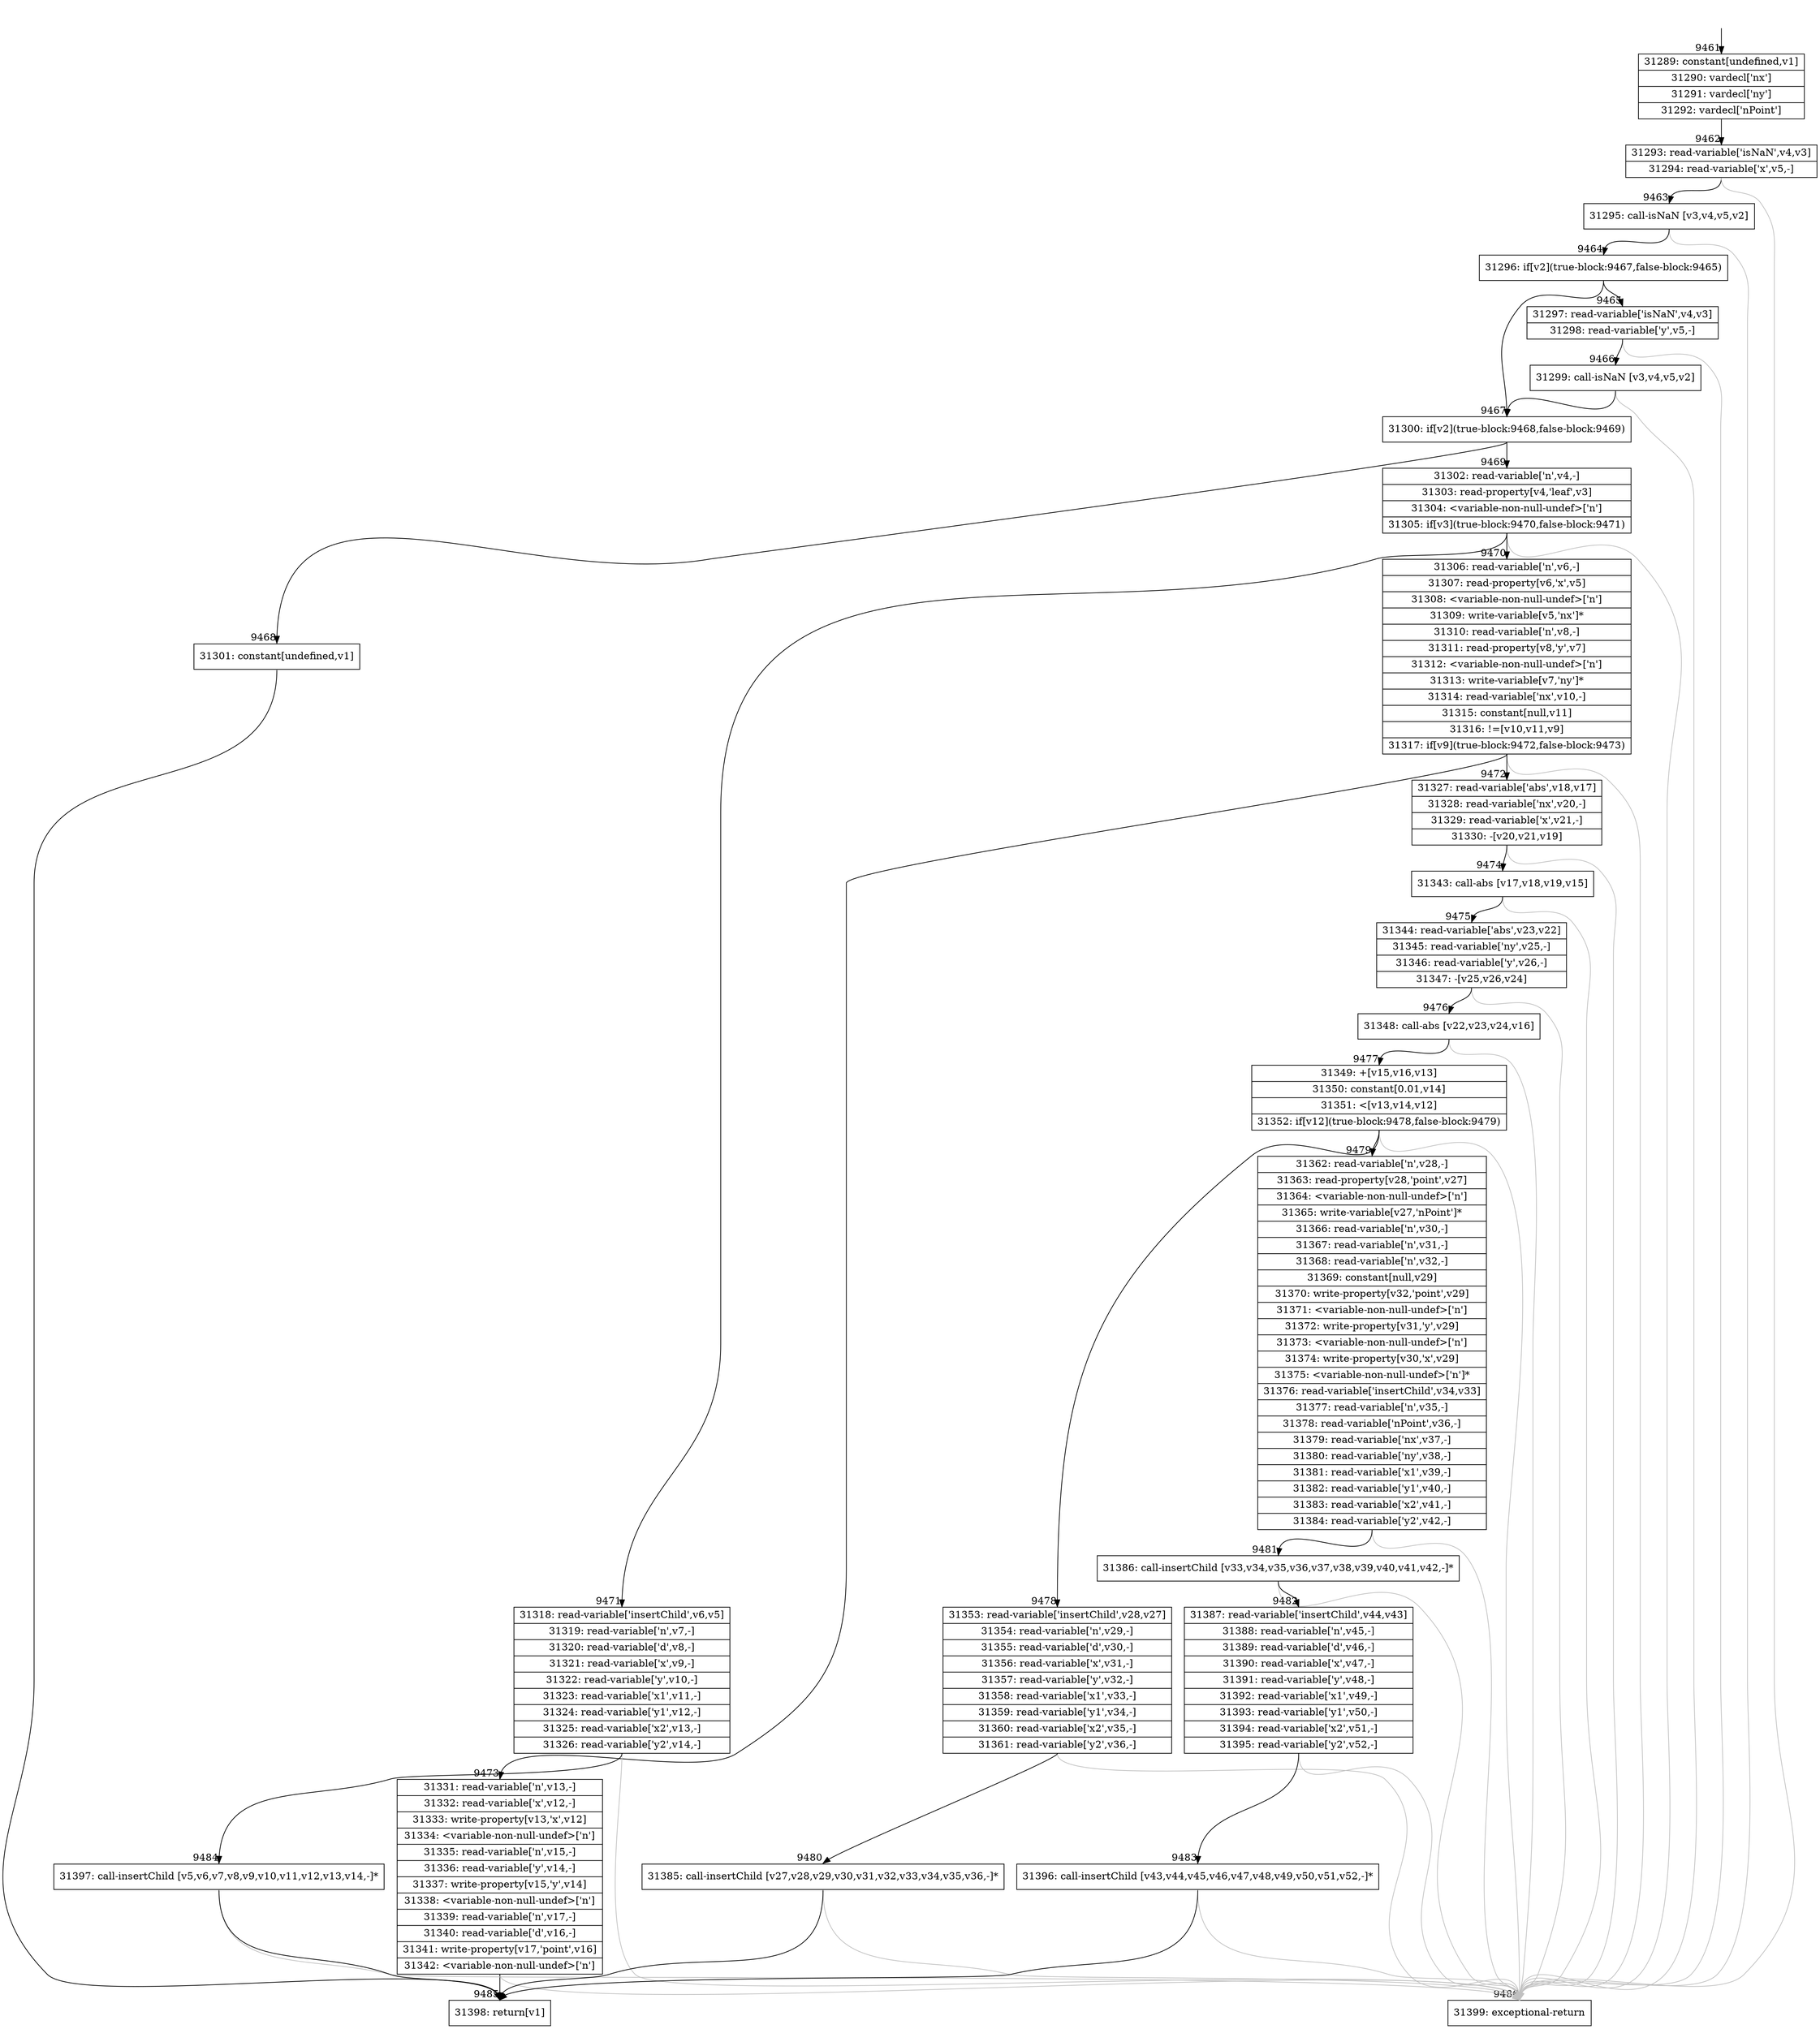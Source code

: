 digraph {
rankdir="TD"
BB_entry872[shape=none,label=""];
BB_entry872 -> BB9461 [tailport=s, headport=n, headlabel="    9461"]
BB9461 [shape=record label="{31289: constant[undefined,v1]|31290: vardecl['nx']|31291: vardecl['ny']|31292: vardecl['nPoint']}" ] 
BB9461 -> BB9462 [tailport=s, headport=n, headlabel="      9462"]
BB9462 [shape=record label="{31293: read-variable['isNaN',v4,v3]|31294: read-variable['x',v5,-]}" ] 
BB9462 -> BB9463 [tailport=s, headport=n, headlabel="      9463"]
BB9462 -> BB9486 [tailport=s, headport=n, color=gray, headlabel="      9486"]
BB9463 [shape=record label="{31295: call-isNaN [v3,v4,v5,v2]}" ] 
BB9463 -> BB9464 [tailport=s, headport=n, headlabel="      9464"]
BB9463 -> BB9486 [tailport=s, headport=n, color=gray]
BB9464 [shape=record label="{31296: if[v2](true-block:9467,false-block:9465)}" ] 
BB9464 -> BB9467 [tailport=s, headport=n, headlabel="      9467"]
BB9464 -> BB9465 [tailport=s, headport=n, headlabel="      9465"]
BB9465 [shape=record label="{31297: read-variable['isNaN',v4,v3]|31298: read-variable['y',v5,-]}" ] 
BB9465 -> BB9466 [tailport=s, headport=n, headlabel="      9466"]
BB9465 -> BB9486 [tailport=s, headport=n, color=gray]
BB9466 [shape=record label="{31299: call-isNaN [v3,v4,v5,v2]}" ] 
BB9466 -> BB9467 [tailport=s, headport=n]
BB9466 -> BB9486 [tailport=s, headport=n, color=gray]
BB9467 [shape=record label="{31300: if[v2](true-block:9468,false-block:9469)}" ] 
BB9467 -> BB9468 [tailport=s, headport=n, headlabel="      9468"]
BB9467 -> BB9469 [tailport=s, headport=n, headlabel="      9469"]
BB9468 [shape=record label="{31301: constant[undefined,v1]}" ] 
BB9468 -> BB9485 [tailport=s, headport=n, headlabel="      9485"]
BB9469 [shape=record label="{31302: read-variable['n',v4,-]|31303: read-property[v4,'leaf',v3]|31304: \<variable-non-null-undef\>['n']|31305: if[v3](true-block:9470,false-block:9471)}" ] 
BB9469 -> BB9470 [tailport=s, headport=n, headlabel="      9470"]
BB9469 -> BB9471 [tailport=s, headport=n, headlabel="      9471"]
BB9469 -> BB9486 [tailport=s, headport=n, color=gray]
BB9470 [shape=record label="{31306: read-variable['n',v6,-]|31307: read-property[v6,'x',v5]|31308: \<variable-non-null-undef\>['n']|31309: write-variable[v5,'nx']*|31310: read-variable['n',v8,-]|31311: read-property[v8,'y',v7]|31312: \<variable-non-null-undef\>['n']|31313: write-variable[v7,'ny']*|31314: read-variable['nx',v10,-]|31315: constant[null,v11]|31316: !=[v10,v11,v9]|31317: if[v9](true-block:9472,false-block:9473)}" ] 
BB9470 -> BB9472 [tailport=s, headport=n, headlabel="      9472"]
BB9470 -> BB9473 [tailport=s, headport=n, headlabel="      9473"]
BB9470 -> BB9486 [tailport=s, headport=n, color=gray]
BB9471 [shape=record label="{31318: read-variable['insertChild',v6,v5]|31319: read-variable['n',v7,-]|31320: read-variable['d',v8,-]|31321: read-variable['x',v9,-]|31322: read-variable['y',v10,-]|31323: read-variable['x1',v11,-]|31324: read-variable['y1',v12,-]|31325: read-variable['x2',v13,-]|31326: read-variable['y2',v14,-]}" ] 
BB9471 -> BB9484 [tailport=s, headport=n, headlabel="      9484"]
BB9471 -> BB9486 [tailport=s, headport=n, color=gray]
BB9472 [shape=record label="{31327: read-variable['abs',v18,v17]|31328: read-variable['nx',v20,-]|31329: read-variable['x',v21,-]|31330: -[v20,v21,v19]}" ] 
BB9472 -> BB9474 [tailport=s, headport=n, headlabel="      9474"]
BB9472 -> BB9486 [tailport=s, headport=n, color=gray]
BB9473 [shape=record label="{31331: read-variable['n',v13,-]|31332: read-variable['x',v12,-]|31333: write-property[v13,'x',v12]|31334: \<variable-non-null-undef\>['n']|31335: read-variable['n',v15,-]|31336: read-variable['y',v14,-]|31337: write-property[v15,'y',v14]|31338: \<variable-non-null-undef\>['n']|31339: read-variable['n',v17,-]|31340: read-variable['d',v16,-]|31341: write-property[v17,'point',v16]|31342: \<variable-non-null-undef\>['n']}" ] 
BB9473 -> BB9485 [tailport=s, headport=n]
BB9473 -> BB9486 [tailport=s, headport=n, color=gray]
BB9474 [shape=record label="{31343: call-abs [v17,v18,v19,v15]}" ] 
BB9474 -> BB9475 [tailport=s, headport=n, headlabel="      9475"]
BB9474 -> BB9486 [tailport=s, headport=n, color=gray]
BB9475 [shape=record label="{31344: read-variable['abs',v23,v22]|31345: read-variable['ny',v25,-]|31346: read-variable['y',v26,-]|31347: -[v25,v26,v24]}" ] 
BB9475 -> BB9476 [tailport=s, headport=n, headlabel="      9476"]
BB9475 -> BB9486 [tailport=s, headport=n, color=gray]
BB9476 [shape=record label="{31348: call-abs [v22,v23,v24,v16]}" ] 
BB9476 -> BB9477 [tailport=s, headport=n, headlabel="      9477"]
BB9476 -> BB9486 [tailport=s, headport=n, color=gray]
BB9477 [shape=record label="{31349: +[v15,v16,v13]|31350: constant[0.01,v14]|31351: \<[v13,v14,v12]|31352: if[v12](true-block:9478,false-block:9479)}" ] 
BB9477 -> BB9478 [tailport=s, headport=n, headlabel="      9478"]
BB9477 -> BB9479 [tailport=s, headport=n, headlabel="      9479"]
BB9477 -> BB9486 [tailport=s, headport=n, color=gray]
BB9478 [shape=record label="{31353: read-variable['insertChild',v28,v27]|31354: read-variable['n',v29,-]|31355: read-variable['d',v30,-]|31356: read-variable['x',v31,-]|31357: read-variable['y',v32,-]|31358: read-variable['x1',v33,-]|31359: read-variable['y1',v34,-]|31360: read-variable['x2',v35,-]|31361: read-variable['y2',v36,-]}" ] 
BB9478 -> BB9480 [tailport=s, headport=n, headlabel="      9480"]
BB9478 -> BB9486 [tailport=s, headport=n, color=gray]
BB9479 [shape=record label="{31362: read-variable['n',v28,-]|31363: read-property[v28,'point',v27]|31364: \<variable-non-null-undef\>['n']|31365: write-variable[v27,'nPoint']*|31366: read-variable['n',v30,-]|31367: read-variable['n',v31,-]|31368: read-variable['n',v32,-]|31369: constant[null,v29]|31370: write-property[v32,'point',v29]|31371: \<variable-non-null-undef\>['n']|31372: write-property[v31,'y',v29]|31373: \<variable-non-null-undef\>['n']|31374: write-property[v30,'x',v29]|31375: \<variable-non-null-undef\>['n']*|31376: read-variable['insertChild',v34,v33]|31377: read-variable['n',v35,-]|31378: read-variable['nPoint',v36,-]|31379: read-variable['nx',v37,-]|31380: read-variable['ny',v38,-]|31381: read-variable['x1',v39,-]|31382: read-variable['y1',v40,-]|31383: read-variable['x2',v41,-]|31384: read-variable['y2',v42,-]}" ] 
BB9479 -> BB9481 [tailport=s, headport=n, headlabel="      9481"]
BB9479 -> BB9486 [tailport=s, headport=n, color=gray]
BB9480 [shape=record label="{31385: call-insertChild [v27,v28,v29,v30,v31,v32,v33,v34,v35,v36,-]*}" ] 
BB9480 -> BB9485 [tailport=s, headport=n]
BB9480 -> BB9486 [tailport=s, headport=n, color=gray]
BB9481 [shape=record label="{31386: call-insertChild [v33,v34,v35,v36,v37,v38,v39,v40,v41,v42,-]*}" ] 
BB9481 -> BB9482 [tailport=s, headport=n, headlabel="      9482"]
BB9481 -> BB9486 [tailport=s, headport=n, color=gray]
BB9482 [shape=record label="{31387: read-variable['insertChild',v44,v43]|31388: read-variable['n',v45,-]|31389: read-variable['d',v46,-]|31390: read-variable['x',v47,-]|31391: read-variable['y',v48,-]|31392: read-variable['x1',v49,-]|31393: read-variable['y1',v50,-]|31394: read-variable['x2',v51,-]|31395: read-variable['y2',v52,-]}" ] 
BB9482 -> BB9483 [tailport=s, headport=n, headlabel="      9483"]
BB9482 -> BB9486 [tailport=s, headport=n, color=gray]
BB9483 [shape=record label="{31396: call-insertChild [v43,v44,v45,v46,v47,v48,v49,v50,v51,v52,-]*}" ] 
BB9483 -> BB9485 [tailport=s, headport=n]
BB9483 -> BB9486 [tailport=s, headport=n, color=gray]
BB9484 [shape=record label="{31397: call-insertChild [v5,v6,v7,v8,v9,v10,v11,v12,v13,v14,-]*}" ] 
BB9484 -> BB9485 [tailport=s, headport=n]
BB9484 -> BB9486 [tailport=s, headport=n, color=gray]
BB9485 [shape=record label="{31398: return[v1]}" ] 
BB9486 [shape=record label="{31399: exceptional-return}" ] 
//#$~ 5600
}
